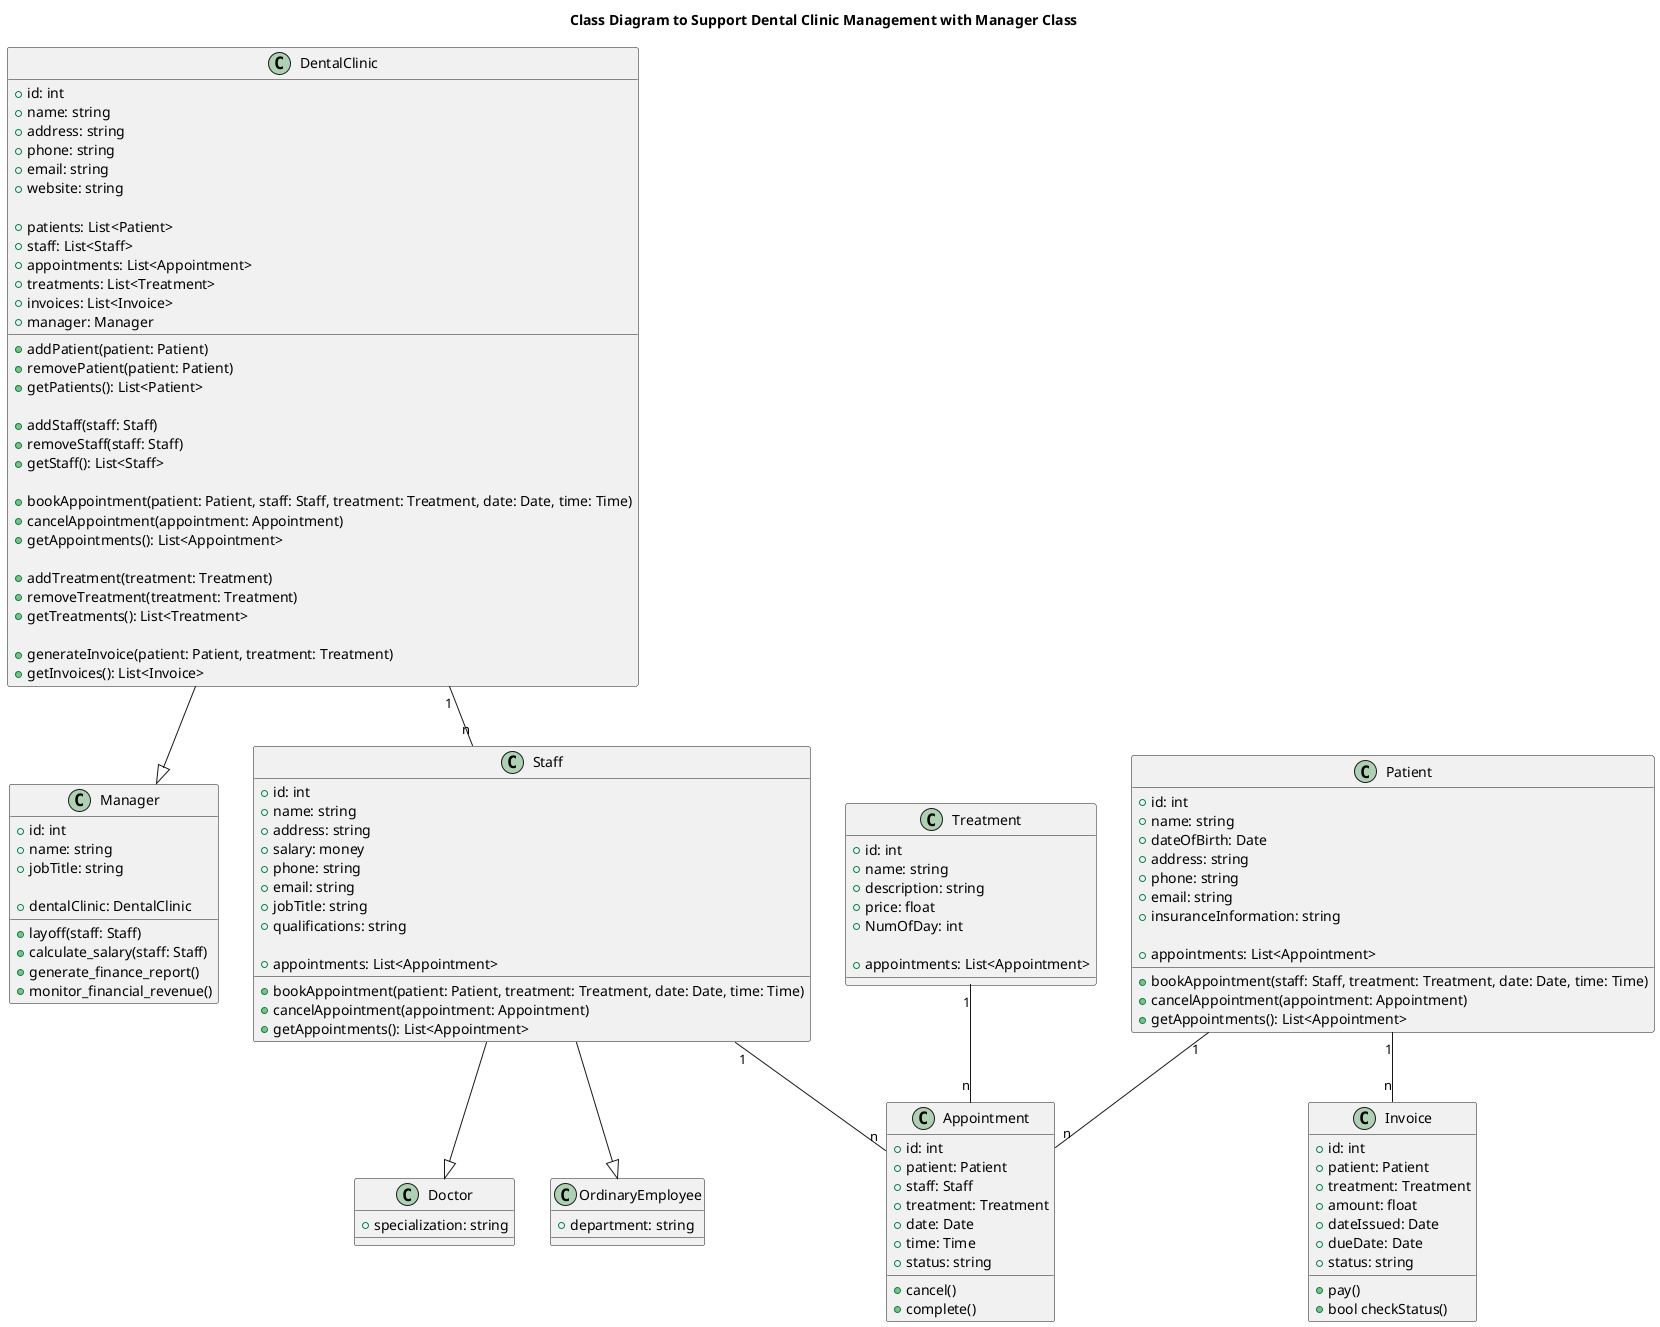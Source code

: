 @startuml
title Class Diagram to Support Dental Clinic Management with Manager Class

class DentalClinic {
  + id: int
  + name: string
  + address: string
  + phone: string
  + email: string
  + website: string

  + patients: List<Patient>
  + staff: List<Staff>
  + appointments: List<Appointment>
  + treatments: List<Treatment>
  + invoices: List<Invoice>
  + manager: Manager

  + addPatient(patient: Patient)
  + removePatient(patient: Patient)
  + getPatients(): List<Patient>

  + addStaff(staff: Staff)
  + removeStaff(staff: Staff)
  + getStaff(): List<Staff>

  + bookAppointment(patient: Patient, staff: Staff, treatment: Treatment, date: Date, time: Time)
  + cancelAppointment(appointment: Appointment)
  + getAppointments(): List<Appointment>

  + addTreatment(treatment: Treatment)
  + removeTreatment(treatment: Treatment)
  + getTreatments(): List<Treatment>

  + generateInvoice(patient: Patient, treatment: Treatment)
  + getInvoices(): List<Invoice>
}

class Manager {
  + id: int
  + name: string
  + jobTitle: string

  + dentalClinic: DentalClinic

  + layoff(staff: Staff)
  + calculate_salary(staff: Staff)
  + generate_finance_report()
  + monitor_financial_revenue()
}

class Patient {
  + id: int
  + name: string
  + dateOfBirth: Date
  + address: string
  + phone: string
  + email: string
  + insuranceInformation: string

  + appointments: List<Appointment>

  + bookAppointment(staff: Staff, treatment: Treatment, date: Date, time: Time)
  + cancelAppointment(appointment: Appointment)
  + getAppointments(): List<Appointment>
}

class Staff {
  + id: int
  + name: string
  + address: string
  + salary: money
  + phone: string
  + email: string
  + jobTitle: string
  + qualifications: string

  + appointments: List<Appointment>

  + bookAppointment(patient: Patient, treatment: Treatment, date: Date, time: Time)
  + cancelAppointment(appointment: Appointment)
  + getAppointments(): List<Appointment>
}

class Doctor {
  + specialization: string
}

class OrdinaryEmployee {
  + department: string
}

class Appointment {
  + id: int
  + patient: Patient
  + staff: Staff
  + treatment: Treatment
  + date: Date
  + time: Time
  + status: string

  + cancel()
  + complete()
}

class Treatment {
  + id: int
  + name: string
  + description: string
  + price: float
  + NumOfDay: int

  + appointments: List<Appointment>
}

class Invoice {
  + id: int
  + patient: Patient
  + treatment: Treatment
  + amount: float
  + dateIssued: Date
  + dueDate: Date
  + status: string

  + pay()
  + bool checkStatus()
}
DentalClinic --|> Manager
DentalClinic "1" -- "n" Staff
Staff --|> Doctor
Staff --|> OrdinaryEmployee
Patient "1" -- "n" Appointment
Staff "1" -- "n" Appointment
Treatment "1" -- "n" Appointment
Patient "1" -- "n" Invoice
@enduml
